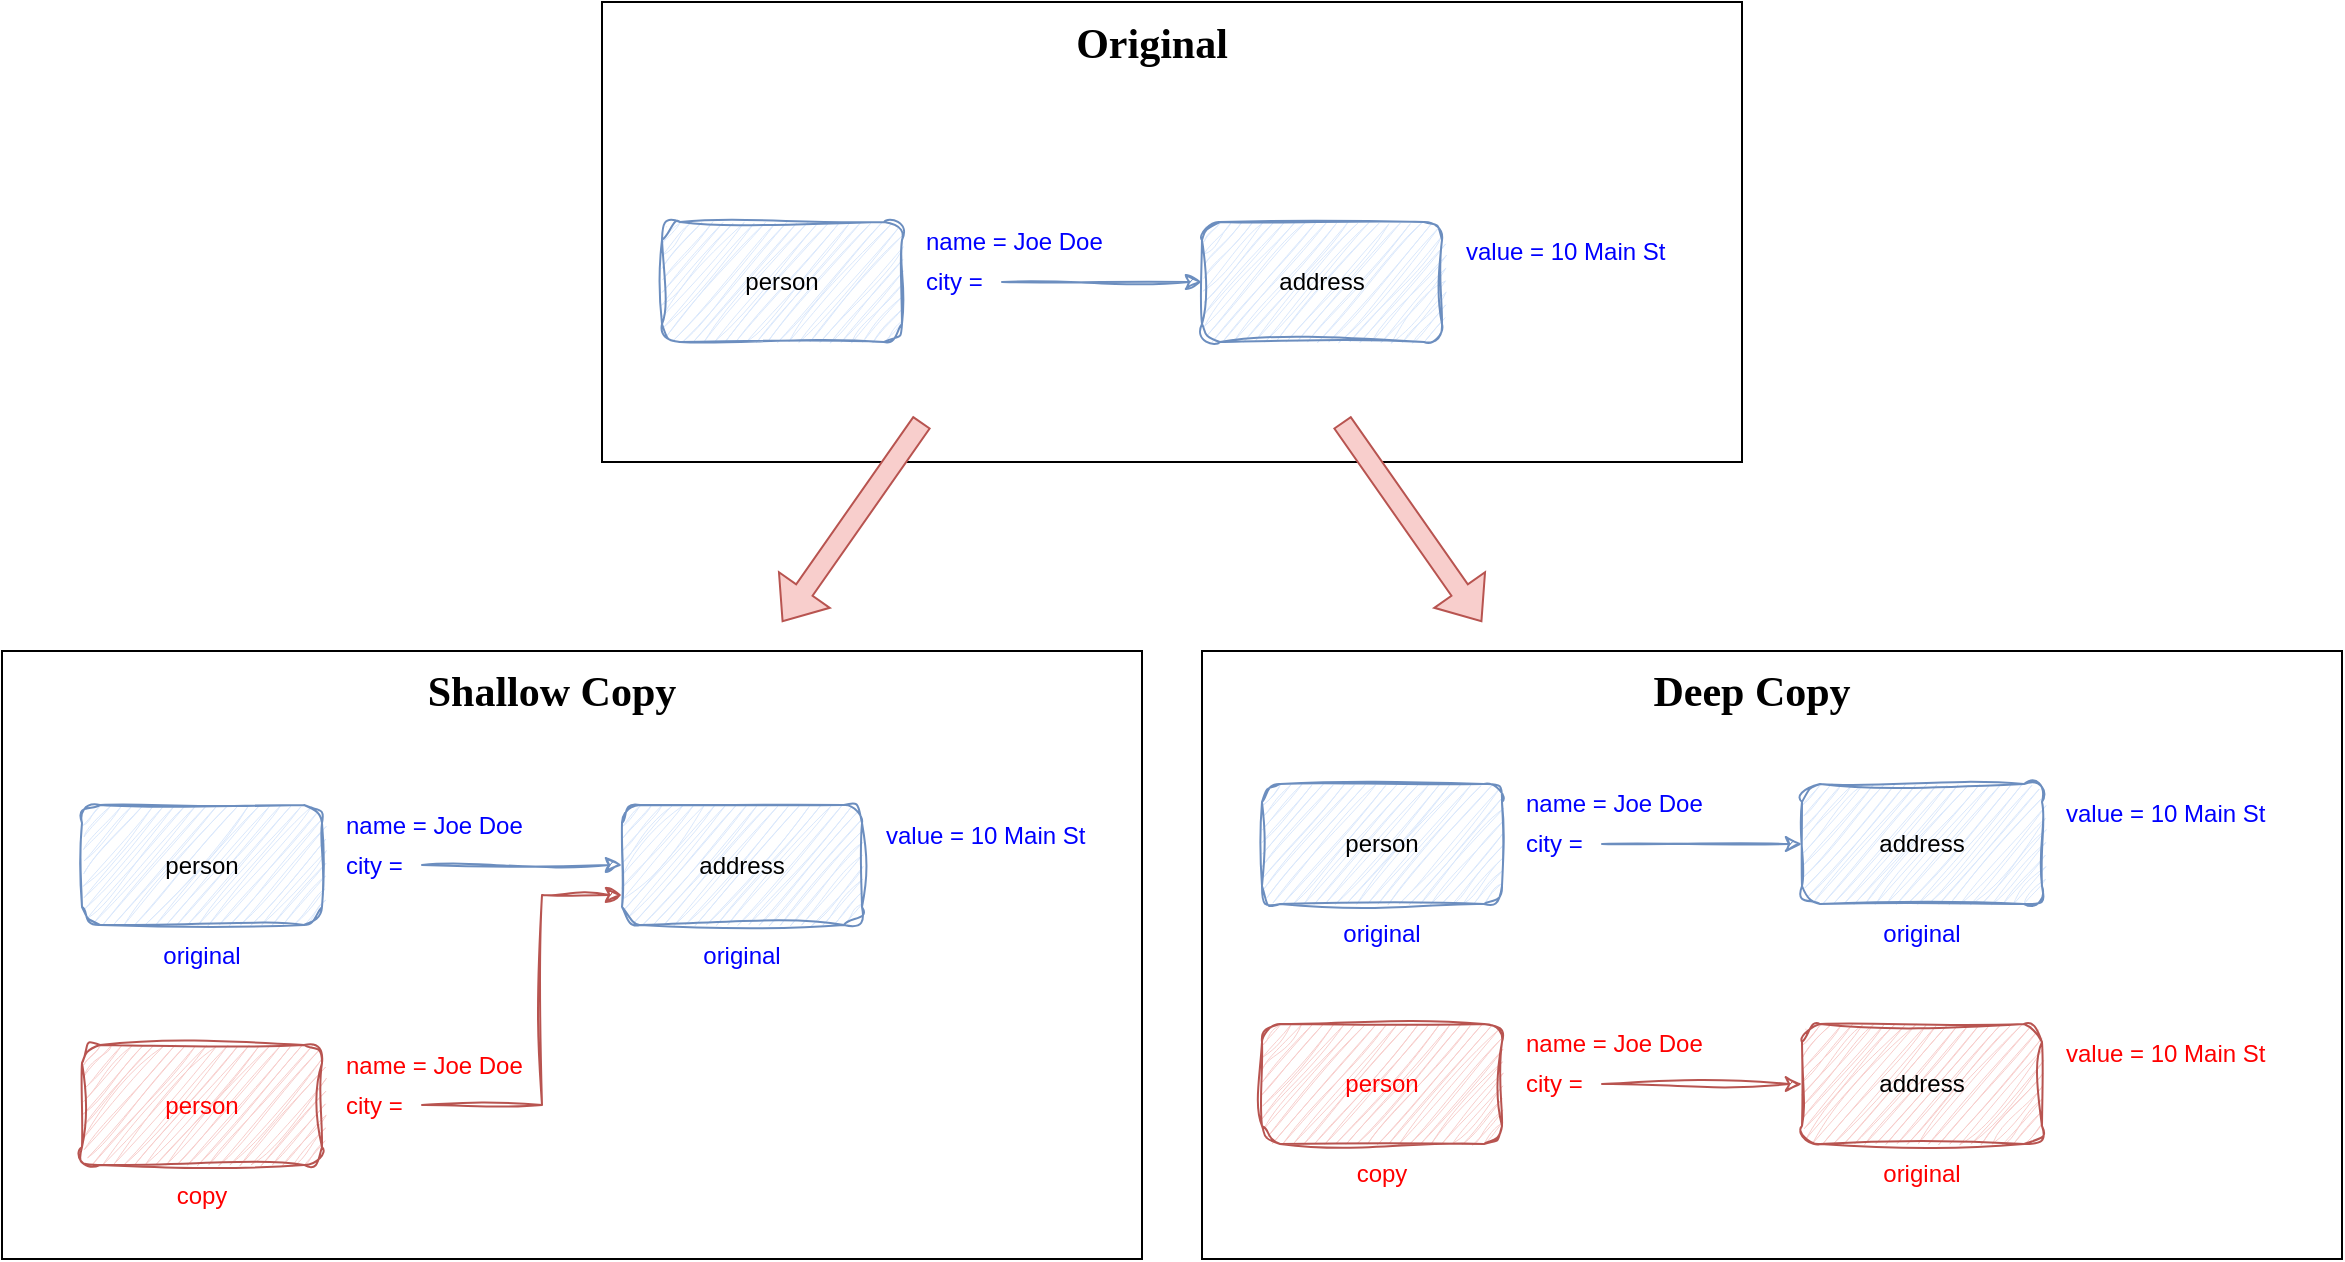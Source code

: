 <mxfile version="22.1.5" type="github">
  <diagram name="Page-1" id="bMTyGJg7muoYV-IJvbKd">
    <mxGraphModel dx="1224" dy="739" grid="1" gridSize="10" guides="1" tooltips="1" connect="1" arrows="1" fold="1" page="1" pageScale="1" pageWidth="850" pageHeight="1100" math="0" shadow="0">
      <root>
        <mxCell id="0" />
        <mxCell id="1" parent="0" />
        <mxCell id="waU2hx9NtPSAUG4F85_c-62" value="" style="rounded=0;whiteSpace=wrap;html=1;" vertex="1" parent="1">
          <mxGeometry x="340" y="10" width="570" height="230" as="geometry" />
        </mxCell>
        <mxCell id="waU2hx9NtPSAUG4F85_c-63" value="Original" style="text;html=1;strokeColor=none;fillColor=none;align=center;verticalAlign=middle;whiteSpace=wrap;rounded=0;fontStyle=1;fontSize=21;fontFamily=Comic Sans MS;" vertex="1" parent="1">
          <mxGeometry x="530" y="15.5" width="170" height="30" as="geometry" />
        </mxCell>
        <mxCell id="waU2hx9NtPSAUG4F85_c-60" value="" style="rounded=0;whiteSpace=wrap;html=1;" vertex="1" parent="1">
          <mxGeometry x="640" y="334.5" width="570" height="304" as="geometry" />
        </mxCell>
        <mxCell id="waU2hx9NtPSAUG4F85_c-61" value="Deep Copy" style="text;html=1;strokeColor=none;fillColor=none;align=center;verticalAlign=middle;whiteSpace=wrap;rounded=0;fontStyle=1;fontSize=21;fontFamily=Comic Sans MS;" vertex="1" parent="1">
          <mxGeometry x="830" y="340" width="170" height="30" as="geometry" />
        </mxCell>
        <mxCell id="waU2hx9NtPSAUG4F85_c-59" value="" style="rounded=0;whiteSpace=wrap;html=1;" vertex="1" parent="1">
          <mxGeometry x="40" y="334.5" width="570" height="304" as="geometry" />
        </mxCell>
        <mxCell id="waU2hx9NtPSAUG4F85_c-14" value="person" style="rounded=1;whiteSpace=wrap;html=1;sketch=1;curveFitting=1;jiggle=2;fillColor=#dae8fc;strokeColor=#6c8ebf;" vertex="1" parent="1">
          <mxGeometry x="80" y="411.5" width="120" height="60" as="geometry" />
        </mxCell>
        <mxCell id="waU2hx9NtPSAUG4F85_c-15" value="name = Joe Doe" style="text;html=1;strokeColor=none;fillColor=none;align=left;verticalAlign=middle;whiteSpace=wrap;rounded=0;fontColor=#0000FF;" vertex="1" parent="1">
          <mxGeometry x="210" y="406.5" width="100" height="30" as="geometry" />
        </mxCell>
        <mxCell id="waU2hx9NtPSAUG4F85_c-16" style="rounded=0;orthogonalLoop=1;jettySize=auto;html=1;exitX=1;exitY=0.5;exitDx=0;exitDy=0;entryX=0;entryY=0.5;entryDx=0;entryDy=0;sketch=1;curveFitting=1;jiggle=2;fillColor=#dae8fc;strokeColor=#6c8ebf;" edge="1" parent="1" source="waU2hx9NtPSAUG4F85_c-17" target="waU2hx9NtPSAUG4F85_c-18">
          <mxGeometry relative="1" as="geometry" />
        </mxCell>
        <mxCell id="waU2hx9NtPSAUG4F85_c-17" value="city =" style="text;html=1;strokeColor=none;fillColor=none;align=left;verticalAlign=middle;whiteSpace=wrap;rounded=0;fontColor=#0000FF;" vertex="1" parent="1">
          <mxGeometry x="210" y="426.5" width="40" height="30" as="geometry" />
        </mxCell>
        <mxCell id="waU2hx9NtPSAUG4F85_c-18" value="address" style="rounded=1;whiteSpace=wrap;html=1;sketch=1;curveFitting=1;jiggle=2;fillColor=#dae8fc;strokeColor=#6c8ebf;" vertex="1" parent="1">
          <mxGeometry x="350" y="411.5" width="120" height="60" as="geometry" />
        </mxCell>
        <mxCell id="waU2hx9NtPSAUG4F85_c-19" value="value = 10 Main St" style="text;html=1;strokeColor=none;fillColor=none;align=left;verticalAlign=middle;whiteSpace=wrap;rounded=0;fontColor=#0000FF;" vertex="1" parent="1">
          <mxGeometry x="480" y="411.5" width="110" height="30" as="geometry" />
        </mxCell>
        <mxCell id="waU2hx9NtPSAUG4F85_c-20" value="original" style="text;html=1;strokeColor=none;fillColor=none;align=center;verticalAlign=middle;whiteSpace=wrap;rounded=0;fontColor=#0000FF;" vertex="1" parent="1">
          <mxGeometry x="110" y="471.5" width="60" height="30" as="geometry" />
        </mxCell>
        <mxCell id="waU2hx9NtPSAUG4F85_c-21" value="original" style="text;html=1;strokeColor=none;fillColor=none;align=center;verticalAlign=middle;whiteSpace=wrap;rounded=0;fontColor=#0000FF;" vertex="1" parent="1">
          <mxGeometry x="380" y="471.5" width="60" height="30" as="geometry" />
        </mxCell>
        <mxCell id="waU2hx9NtPSAUG4F85_c-22" value="person" style="rounded=1;whiteSpace=wrap;html=1;sketch=1;curveFitting=1;jiggle=2;fillColor=#f8cecc;strokeColor=#b85450;fontColor=#FF0000;" vertex="1" parent="1">
          <mxGeometry x="80" y="531.5" width="120" height="60" as="geometry" />
        </mxCell>
        <mxCell id="waU2hx9NtPSAUG4F85_c-23" value="name = Joe Doe" style="text;html=1;strokeColor=none;fillColor=none;align=left;verticalAlign=middle;whiteSpace=wrap;rounded=0;fontColor=#FF0000;" vertex="1" parent="1">
          <mxGeometry x="210" y="526.5" width="100" height="30" as="geometry" />
        </mxCell>
        <mxCell id="waU2hx9NtPSAUG4F85_c-24" style="rounded=0;orthogonalLoop=1;jettySize=auto;html=1;exitX=1;exitY=0.5;exitDx=0;exitDy=0;entryX=0;entryY=0.75;entryDx=0;entryDy=0;sketch=1;curveFitting=1;jiggle=2;fillColor=#f8cecc;strokeColor=#b85450;" edge="1" parent="1" target="waU2hx9NtPSAUG4F85_c-18">
          <mxGeometry relative="1" as="geometry">
            <mxPoint x="250" y="561.5" as="sourcePoint" />
            <mxPoint x="350" y="561.5" as="targetPoint" />
            <Array as="points">
              <mxPoint x="310" y="561.5" />
              <mxPoint x="310" y="456.5" />
            </Array>
          </mxGeometry>
        </mxCell>
        <mxCell id="waU2hx9NtPSAUG4F85_c-25" value="copy" style="text;html=1;strokeColor=none;fillColor=none;align=center;verticalAlign=middle;whiteSpace=wrap;rounded=0;fontColor=#FF0000;" vertex="1" parent="1">
          <mxGeometry x="110" y="591.5" width="60" height="30" as="geometry" />
        </mxCell>
        <mxCell id="waU2hx9NtPSAUG4F85_c-26" value="city =" style="text;html=1;strokeColor=none;fillColor=none;align=left;verticalAlign=middle;whiteSpace=wrap;rounded=0;fontColor=#FF0000;" vertex="1" parent="1">
          <mxGeometry x="210" y="546.5" width="40" height="30" as="geometry" />
        </mxCell>
        <mxCell id="waU2hx9NtPSAUG4F85_c-29" value="person" style="rounded=1;whiteSpace=wrap;html=1;sketch=1;curveFitting=1;jiggle=2;fillColor=#dae8fc;strokeColor=#6c8ebf;" vertex="1" parent="1">
          <mxGeometry x="370" y="120" width="120" height="60" as="geometry" />
        </mxCell>
        <mxCell id="waU2hx9NtPSAUG4F85_c-30" value="name = Joe Doe" style="text;html=1;strokeColor=none;fillColor=none;align=left;verticalAlign=middle;whiteSpace=wrap;rounded=0;fontColor=#0000FF;" vertex="1" parent="1">
          <mxGeometry x="500" y="115" width="100" height="30" as="geometry" />
        </mxCell>
        <mxCell id="waU2hx9NtPSAUG4F85_c-31" style="rounded=0;orthogonalLoop=1;jettySize=auto;html=1;exitX=1;exitY=0.5;exitDx=0;exitDy=0;entryX=0;entryY=0.5;entryDx=0;entryDy=0;sketch=1;curveFitting=1;jiggle=2;fontColor=#0000FF;fillColor=#dae8fc;strokeColor=#6c8ebf;" edge="1" parent="1" source="waU2hx9NtPSAUG4F85_c-32" target="waU2hx9NtPSAUG4F85_c-33">
          <mxGeometry relative="1" as="geometry" />
        </mxCell>
        <mxCell id="waU2hx9NtPSAUG4F85_c-32" value="city =" style="text;html=1;strokeColor=none;fillColor=none;align=left;verticalAlign=middle;whiteSpace=wrap;rounded=0;fontColor=#0000FF;" vertex="1" parent="1">
          <mxGeometry x="500" y="135" width="40" height="30" as="geometry" />
        </mxCell>
        <mxCell id="waU2hx9NtPSAUG4F85_c-33" value="address" style="rounded=1;whiteSpace=wrap;html=1;sketch=1;curveFitting=1;jiggle=2;fillColor=#dae8fc;strokeColor=#6c8ebf;" vertex="1" parent="1">
          <mxGeometry x="640" y="120" width="120" height="60" as="geometry" />
        </mxCell>
        <mxCell id="waU2hx9NtPSAUG4F85_c-34" value="value = 10 Main St" style="text;html=1;strokeColor=none;fillColor=none;align=left;verticalAlign=middle;whiteSpace=wrap;rounded=0;fontColor=#0000FF;" vertex="1" parent="1">
          <mxGeometry x="770" y="120" width="110" height="30" as="geometry" />
        </mxCell>
        <mxCell id="waU2hx9NtPSAUG4F85_c-39" value="person" style="rounded=1;whiteSpace=wrap;html=1;sketch=1;curveFitting=1;jiggle=2;fillColor=#dae8fc;strokeColor=#6c8ebf;" vertex="1" parent="1">
          <mxGeometry x="670" y="401" width="120" height="60" as="geometry" />
        </mxCell>
        <mxCell id="waU2hx9NtPSAUG4F85_c-40" value="name = Joe Doe" style="text;html=1;strokeColor=none;fillColor=none;align=left;verticalAlign=middle;whiteSpace=wrap;rounded=0;fontColor=#0000FF;" vertex="1" parent="1">
          <mxGeometry x="800" y="396" width="100" height="30" as="geometry" />
        </mxCell>
        <mxCell id="waU2hx9NtPSAUG4F85_c-41" style="rounded=0;orthogonalLoop=1;jettySize=auto;html=1;exitX=1;exitY=0.5;exitDx=0;exitDy=0;entryX=0;entryY=0.5;entryDx=0;entryDy=0;sketch=1;curveFitting=1;jiggle=2;fillColor=#dae8fc;strokeColor=#6c8ebf;" edge="1" parent="1" source="waU2hx9NtPSAUG4F85_c-42" target="waU2hx9NtPSAUG4F85_c-43">
          <mxGeometry relative="1" as="geometry" />
        </mxCell>
        <mxCell id="waU2hx9NtPSAUG4F85_c-42" value="city =" style="text;html=1;strokeColor=none;fillColor=none;align=left;verticalAlign=middle;whiteSpace=wrap;rounded=0;fontColor=#0000FF;" vertex="1" parent="1">
          <mxGeometry x="800" y="416" width="40" height="30" as="geometry" />
        </mxCell>
        <mxCell id="waU2hx9NtPSAUG4F85_c-43" value="address" style="rounded=1;whiteSpace=wrap;html=1;sketch=1;curveFitting=1;jiggle=2;fillColor=#dae8fc;strokeColor=#6c8ebf;" vertex="1" parent="1">
          <mxGeometry x="940" y="401" width="120" height="60" as="geometry" />
        </mxCell>
        <mxCell id="waU2hx9NtPSAUG4F85_c-44" value="value = 10 Main St" style="text;html=1;strokeColor=none;fillColor=none;align=left;verticalAlign=middle;whiteSpace=wrap;rounded=0;fontColor=#0000FF;" vertex="1" parent="1">
          <mxGeometry x="1070" y="401" width="110" height="30" as="geometry" />
        </mxCell>
        <mxCell id="waU2hx9NtPSAUG4F85_c-45" value="original" style="text;html=1;strokeColor=none;fillColor=none;align=center;verticalAlign=middle;whiteSpace=wrap;rounded=0;fontColor=#0000FF;" vertex="1" parent="1">
          <mxGeometry x="700" y="461" width="60" height="30" as="geometry" />
        </mxCell>
        <mxCell id="waU2hx9NtPSAUG4F85_c-46" value="original" style="text;html=1;strokeColor=none;fillColor=none;align=center;verticalAlign=middle;whiteSpace=wrap;rounded=0;fontColor=#0000FF;" vertex="1" parent="1">
          <mxGeometry x="970" y="461" width="60" height="30" as="geometry" />
        </mxCell>
        <mxCell id="waU2hx9NtPSAUG4F85_c-47" value="person" style="rounded=1;whiteSpace=wrap;html=1;sketch=1;curveFitting=1;jiggle=2;fillColor=#f8cecc;strokeColor=#b85450;fontColor=#FF0000;" vertex="1" parent="1">
          <mxGeometry x="670" y="521" width="120" height="60" as="geometry" />
        </mxCell>
        <mxCell id="waU2hx9NtPSAUG4F85_c-48" value="name = Joe Doe" style="text;html=1;strokeColor=none;fillColor=none;align=left;verticalAlign=middle;whiteSpace=wrap;rounded=0;fontColor=#FF0000;" vertex="1" parent="1">
          <mxGeometry x="800" y="516" width="100" height="30" as="geometry" />
        </mxCell>
        <mxCell id="waU2hx9NtPSAUG4F85_c-49" style="rounded=0;orthogonalLoop=1;jettySize=auto;html=1;exitX=1;exitY=0.5;exitDx=0;exitDy=0;entryX=0;entryY=0.5;entryDx=0;entryDy=0;sketch=1;curveFitting=1;jiggle=2;fillColor=#f8cecc;strokeColor=#b85450;" edge="1" parent="1" target="waU2hx9NtPSAUG4F85_c-53">
          <mxGeometry relative="1" as="geometry">
            <mxPoint x="840" y="551" as="sourcePoint" />
            <mxPoint x="940" y="551" as="targetPoint" />
            <Array as="points" />
          </mxGeometry>
        </mxCell>
        <mxCell id="waU2hx9NtPSAUG4F85_c-50" value="copy" style="text;html=1;strokeColor=none;fillColor=none;align=center;verticalAlign=middle;whiteSpace=wrap;rounded=0;fontColor=#FF0000;" vertex="1" parent="1">
          <mxGeometry x="700" y="581" width="60" height="30" as="geometry" />
        </mxCell>
        <mxCell id="waU2hx9NtPSAUG4F85_c-51" value="city =" style="text;html=1;strokeColor=none;fillColor=none;align=left;verticalAlign=middle;whiteSpace=wrap;rounded=0;fontColor=#FF0000;" vertex="1" parent="1">
          <mxGeometry x="800" y="536" width="40" height="30" as="geometry" />
        </mxCell>
        <mxCell id="waU2hx9NtPSAUG4F85_c-53" value="address" style="rounded=1;whiteSpace=wrap;html=1;sketch=1;curveFitting=1;jiggle=2;fillColor=#f8cecc;strokeColor=#b85450;" vertex="1" parent="1">
          <mxGeometry x="940" y="521" width="120" height="60" as="geometry" />
        </mxCell>
        <mxCell id="waU2hx9NtPSAUG4F85_c-54" value="value = 10 Main St" style="text;html=1;strokeColor=none;fillColor=none;align=left;verticalAlign=middle;whiteSpace=wrap;rounded=0;fontColor=#FF0000;" vertex="1" parent="1">
          <mxGeometry x="1070" y="521" width="110" height="30" as="geometry" />
        </mxCell>
        <mxCell id="waU2hx9NtPSAUG4F85_c-55" value="original" style="text;html=1;strokeColor=none;fillColor=none;align=center;verticalAlign=middle;whiteSpace=wrap;rounded=0;fontColor=#FF0000;" vertex="1" parent="1">
          <mxGeometry x="970" y="581" width="60" height="30" as="geometry" />
        </mxCell>
        <mxCell id="waU2hx9NtPSAUG4F85_c-57" value="Shallow Copy" style="text;html=1;strokeColor=none;fillColor=none;align=center;verticalAlign=middle;whiteSpace=wrap;rounded=0;fontStyle=1;fontSize=21;fontFamily=Comic Sans MS;" vertex="1" parent="1">
          <mxGeometry x="230" y="340" width="170" height="30" as="geometry" />
        </mxCell>
        <mxCell id="waU2hx9NtPSAUG4F85_c-64" value="" style="shape=flexArrow;endArrow=classic;html=1;rounded=0;exitX=0.289;exitY=1.009;exitDx=0;exitDy=0;exitPerimeter=0;fillColor=#f8cecc;strokeColor=#b85450;" edge="1" parent="1">
          <mxGeometry width="50" height="50" relative="1" as="geometry">
            <mxPoint x="500" y="220.0" as="sourcePoint" />
            <mxPoint x="430" y="320" as="targetPoint" />
          </mxGeometry>
        </mxCell>
        <mxCell id="waU2hx9NtPSAUG4F85_c-65" value="" style="shape=flexArrow;endArrow=classic;html=1;rounded=0;exitX=0.289;exitY=1.009;exitDx=0;exitDy=0;exitPerimeter=0;fillColor=#f8cecc;strokeColor=#b85450;" edge="1" parent="1">
          <mxGeometry width="50" height="50" relative="1" as="geometry">
            <mxPoint x="710" y="220.0" as="sourcePoint" />
            <mxPoint x="780" y="320" as="targetPoint" />
          </mxGeometry>
        </mxCell>
      </root>
    </mxGraphModel>
  </diagram>
</mxfile>
